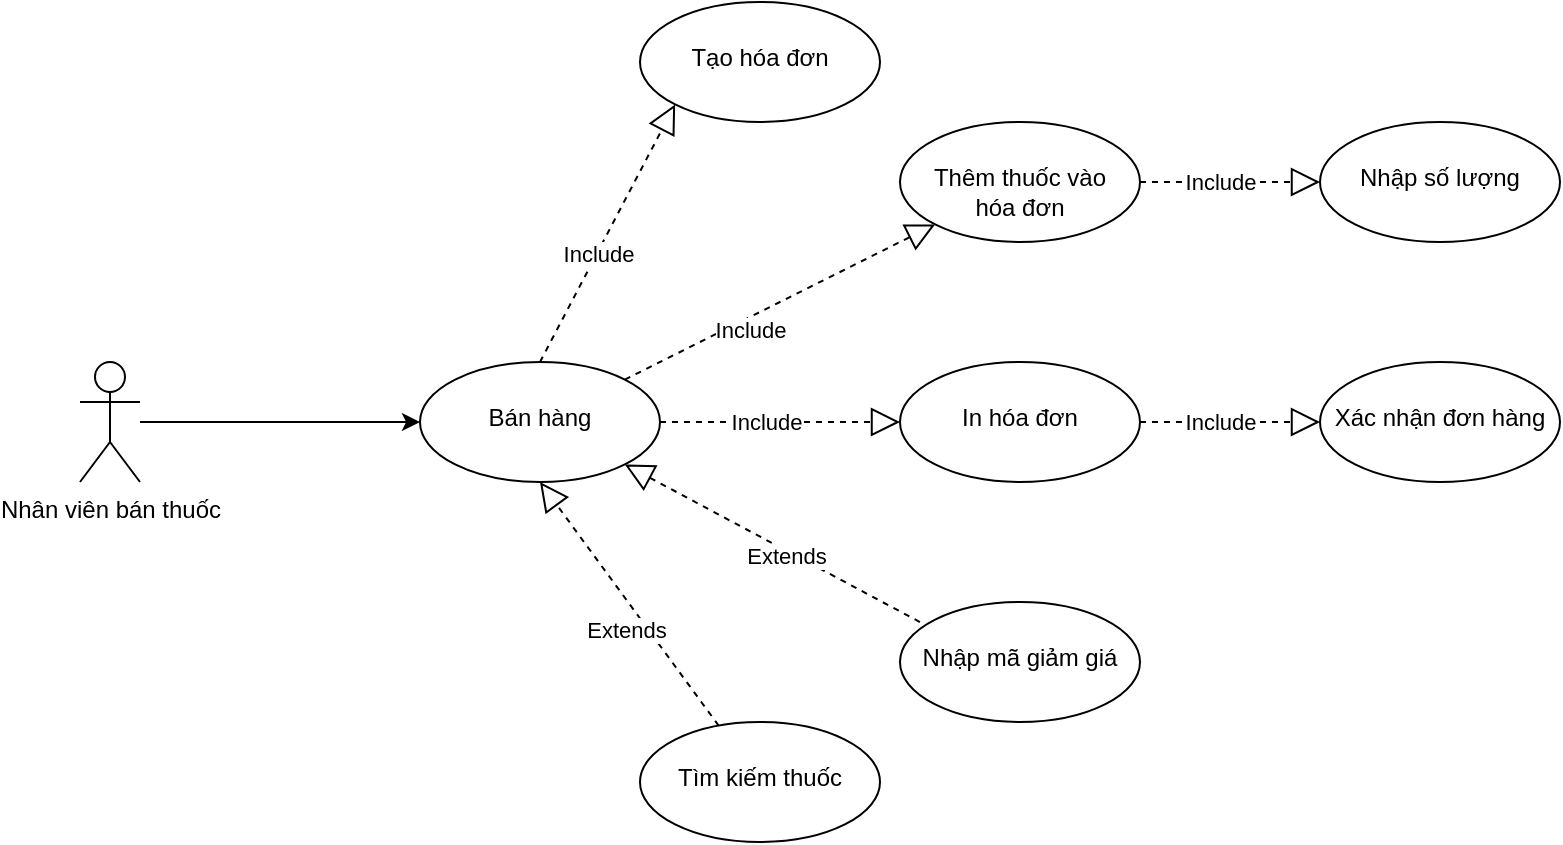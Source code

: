 <mxfile version="16.4.0" type="device"><diagram id="RJ-HAsPHlkFp2Yh89uA8" name="Page-1"><mxGraphModel dx="868" dy="1661" grid="1" gridSize="10" guides="1" tooltips="1" connect="1" arrows="1" fold="1" page="1" pageScale="1" pageWidth="850" pageHeight="1100" math="0" shadow="0"><root><mxCell id="0"/><mxCell id="1" parent="0"/><mxCell id="oiFF8hxOCcSpV1AesCTZ-3" value="" style="edgeStyle=orthogonalEdgeStyle;rounded=0;orthogonalLoop=1;jettySize=auto;html=1;" parent="1" source="oiFF8hxOCcSpV1AesCTZ-1" target="oiFF8hxOCcSpV1AesCTZ-2" edge="1"><mxGeometry relative="1" as="geometry"/></mxCell><mxCell id="oiFF8hxOCcSpV1AesCTZ-1" value="Nhân viên bán thuốc" style="shape=umlActor;verticalLabelPosition=bottom;verticalAlign=top;html=1;outlineConnect=0;" parent="1" vertex="1"><mxGeometry x="160" y="150" width="30" height="60" as="geometry"/></mxCell><mxCell id="oiFF8hxOCcSpV1AesCTZ-2" value="&lt;br&gt;Bán hàng" style="ellipse;whiteSpace=wrap;html=1;verticalAlign=top;" parent="1" vertex="1"><mxGeometry x="330" y="150" width="120" height="60" as="geometry"/></mxCell><mxCell id="oiFF8hxOCcSpV1AesCTZ-6" value="&lt;br&gt;In hóa đơn" style="ellipse;whiteSpace=wrap;html=1;verticalAlign=top;" parent="1" vertex="1"><mxGeometry x="570" y="150" width="120" height="60" as="geometry"/></mxCell><mxCell id="oiFF8hxOCcSpV1AesCTZ-11" value="" style="endArrow=block;dashed=1;endFill=0;endSize=12;html=1;rounded=0;entryX=0;entryY=0.5;entryDx=0;entryDy=0;exitX=1;exitY=0.5;exitDx=0;exitDy=0;" parent="1" source="oiFF8hxOCcSpV1AesCTZ-2" target="oiFF8hxOCcSpV1AesCTZ-6" edge="1"><mxGeometry width="160" relative="1" as="geometry"><mxPoint x="340" y="290" as="sourcePoint"/><mxPoint x="500" y="290" as="targetPoint"/></mxGeometry></mxCell><mxCell id="oiFF8hxOCcSpV1AesCTZ-12" value="Include" style="edgeLabel;html=1;align=center;verticalAlign=middle;resizable=0;points=[];" parent="oiFF8hxOCcSpV1AesCTZ-11" vertex="1" connectable="0"><mxGeometry x="-0.357" y="3" relative="1" as="geometry"><mxPoint x="14" y="3" as="offset"/></mxGeometry></mxCell><mxCell id="oiFF8hxOCcSpV1AesCTZ-14" value="&lt;br&gt;Tìm kiếm thuốc" style="ellipse;whiteSpace=wrap;html=1;verticalAlign=top;" parent="1" vertex="1"><mxGeometry x="440" y="330" width="120" height="60" as="geometry"/></mxCell><mxCell id="oiFF8hxOCcSpV1AesCTZ-15" value="" style="endArrow=block;dashed=1;endFill=0;endSize=12;html=1;rounded=0;entryX=0.5;entryY=1;entryDx=0;entryDy=0;" parent="1" source="oiFF8hxOCcSpV1AesCTZ-14" target="oiFF8hxOCcSpV1AesCTZ-2" edge="1"><mxGeometry width="160" relative="1" as="geometry"><mxPoint x="340" y="290" as="sourcePoint"/><mxPoint x="500" y="290" as="targetPoint"/></mxGeometry></mxCell><mxCell id="oiFF8hxOCcSpV1AesCTZ-16" value="Extends" style="edgeLabel;html=1;align=center;verticalAlign=middle;resizable=0;points=[];" parent="oiFF8hxOCcSpV1AesCTZ-15" vertex="1" connectable="0"><mxGeometry x="-0.314" relative="1" as="geometry"><mxPoint x="-16" y="-6" as="offset"/></mxGeometry></mxCell><mxCell id="LxMXfa1Vn4cF3ZiM9x4u-3" value="&lt;br&gt;Tạo hóa đơn" style="ellipse;whiteSpace=wrap;html=1;verticalAlign=top;" parent="1" vertex="1"><mxGeometry x="440" y="-30" width="120" height="60" as="geometry"/></mxCell><mxCell id="LxMXfa1Vn4cF3ZiM9x4u-4" value="" style="endArrow=block;dashed=1;endFill=0;endSize=12;html=1;rounded=0;entryX=0;entryY=1;entryDx=0;entryDy=0;exitX=0.5;exitY=0;exitDx=0;exitDy=0;" parent="1" source="oiFF8hxOCcSpV1AesCTZ-2" target="LxMXfa1Vn4cF3ZiM9x4u-3" edge="1"><mxGeometry width="160" relative="1" as="geometry"><mxPoint x="460" y="190" as="sourcePoint"/><mxPoint x="510" y="300" as="targetPoint"/></mxGeometry></mxCell><mxCell id="LxMXfa1Vn4cF3ZiM9x4u-5" value="Include" style="edgeLabel;html=1;align=center;verticalAlign=middle;resizable=0;points=[];" parent="LxMXfa1Vn4cF3ZiM9x4u-4" vertex="1" connectable="0"><mxGeometry x="-0.357" y="3" relative="1" as="geometry"><mxPoint x="10" y="-11" as="offset"/></mxGeometry></mxCell><mxCell id="CQp_lNN1ZK6HpZXecSxl-1" value="&lt;br&gt;Thêm thuốc vào&lt;br&gt;hóa đơn" style="ellipse;whiteSpace=wrap;html=1;verticalAlign=top;" vertex="1" parent="1"><mxGeometry x="570" y="30" width="120" height="60" as="geometry"/></mxCell><mxCell id="CQp_lNN1ZK6HpZXecSxl-3" value="" style="endArrow=block;dashed=1;endFill=0;endSize=12;html=1;rounded=0;exitX=1;exitY=0;exitDx=0;exitDy=0;entryX=0;entryY=1;entryDx=0;entryDy=0;" edge="1" parent="1" source="oiFF8hxOCcSpV1AesCTZ-2" target="CQp_lNN1ZK6HpZXecSxl-1"><mxGeometry width="160" relative="1" as="geometry"><mxPoint x="460" y="190" as="sourcePoint"/><mxPoint x="640" y="190" as="targetPoint"/></mxGeometry></mxCell><mxCell id="CQp_lNN1ZK6HpZXecSxl-4" value="Include" style="edgeLabel;html=1;align=center;verticalAlign=middle;resizable=0;points=[];" vertex="1" connectable="0" parent="CQp_lNN1ZK6HpZXecSxl-3"><mxGeometry x="-0.357" y="3" relative="1" as="geometry"><mxPoint x="14" y="3" as="offset"/></mxGeometry></mxCell><mxCell id="CQp_lNN1ZK6HpZXecSxl-5" value="&lt;br&gt;Nhập số lượng" style="ellipse;whiteSpace=wrap;html=1;verticalAlign=top;" vertex="1" parent="1"><mxGeometry x="780" y="30" width="120" height="60" as="geometry"/></mxCell><mxCell id="CQp_lNN1ZK6HpZXecSxl-7" value="" style="endArrow=block;dashed=1;endFill=0;endSize=12;html=1;rounded=0;entryX=0;entryY=0.5;entryDx=0;entryDy=0;exitX=1;exitY=0.5;exitDx=0;exitDy=0;" edge="1" parent="1" source="CQp_lNN1ZK6HpZXecSxl-1" target="CQp_lNN1ZK6HpZXecSxl-5"><mxGeometry width="160" relative="1" as="geometry"><mxPoint x="430" y="130" as="sourcePoint"/><mxPoint x="590" y="130" as="targetPoint"/></mxGeometry></mxCell><mxCell id="CQp_lNN1ZK6HpZXecSxl-8" value="Include" style="edgeLabel;html=1;align=center;verticalAlign=middle;resizable=0;points=[];" vertex="1" connectable="0" parent="CQp_lNN1ZK6HpZXecSxl-7"><mxGeometry x="-0.477" relative="1" as="geometry"><mxPoint x="16" as="offset"/></mxGeometry></mxCell><mxCell id="CQp_lNN1ZK6HpZXecSxl-9" value="&lt;br&gt;Nhập mã giảm giá" style="ellipse;whiteSpace=wrap;html=1;verticalAlign=top;" vertex="1" parent="1"><mxGeometry x="570" y="270" width="120" height="60" as="geometry"/></mxCell><mxCell id="CQp_lNN1ZK6HpZXecSxl-10" value="" style="endArrow=block;dashed=1;endFill=0;endSize=12;html=1;rounded=0;entryX=1;entryY=1;entryDx=0;entryDy=0;exitX=0.083;exitY=0.167;exitDx=0;exitDy=0;exitPerimeter=0;" edge="1" parent="1" source="CQp_lNN1ZK6HpZXecSxl-9" target="oiFF8hxOCcSpV1AesCTZ-2"><mxGeometry width="160" relative="1" as="geometry"><mxPoint x="580" y="250" as="sourcePoint"/><mxPoint x="510" y="180" as="targetPoint"/></mxGeometry></mxCell><mxCell id="CQp_lNN1ZK6HpZXecSxl-11" value="Extends" style="edgeLabel;html=1;align=center;verticalAlign=middle;resizable=0;points=[];" vertex="1" connectable="0" parent="CQp_lNN1ZK6HpZXecSxl-10"><mxGeometry x="-0.314" relative="1" as="geometry"><mxPoint x="-16" y="-6" as="offset"/></mxGeometry></mxCell><mxCell id="CQp_lNN1ZK6HpZXecSxl-12" value="&lt;br&gt;Xác nhận đơn hàng" style="ellipse;whiteSpace=wrap;html=1;verticalAlign=top;" vertex="1" parent="1"><mxGeometry x="780" y="150" width="120" height="60" as="geometry"/></mxCell><mxCell id="CQp_lNN1ZK6HpZXecSxl-13" value="" style="endArrow=block;dashed=1;endFill=0;endSize=12;html=1;rounded=0;entryX=0;entryY=0.5;entryDx=0;entryDy=0;exitX=1;exitY=0.5;exitDx=0;exitDy=0;" edge="1" parent="1" source="oiFF8hxOCcSpV1AesCTZ-6" target="CQp_lNN1ZK6HpZXecSxl-12"><mxGeometry width="160" relative="1" as="geometry"><mxPoint x="700" y="130" as="sourcePoint"/><mxPoint x="790" y="130" as="targetPoint"/></mxGeometry></mxCell><mxCell id="CQp_lNN1ZK6HpZXecSxl-14" value="Include" style="edgeLabel;html=1;align=center;verticalAlign=middle;resizable=0;points=[];" vertex="1" connectable="0" parent="CQp_lNN1ZK6HpZXecSxl-13"><mxGeometry x="-0.477" relative="1" as="geometry"><mxPoint x="16" as="offset"/></mxGeometry></mxCell></root></mxGraphModel></diagram></mxfile>